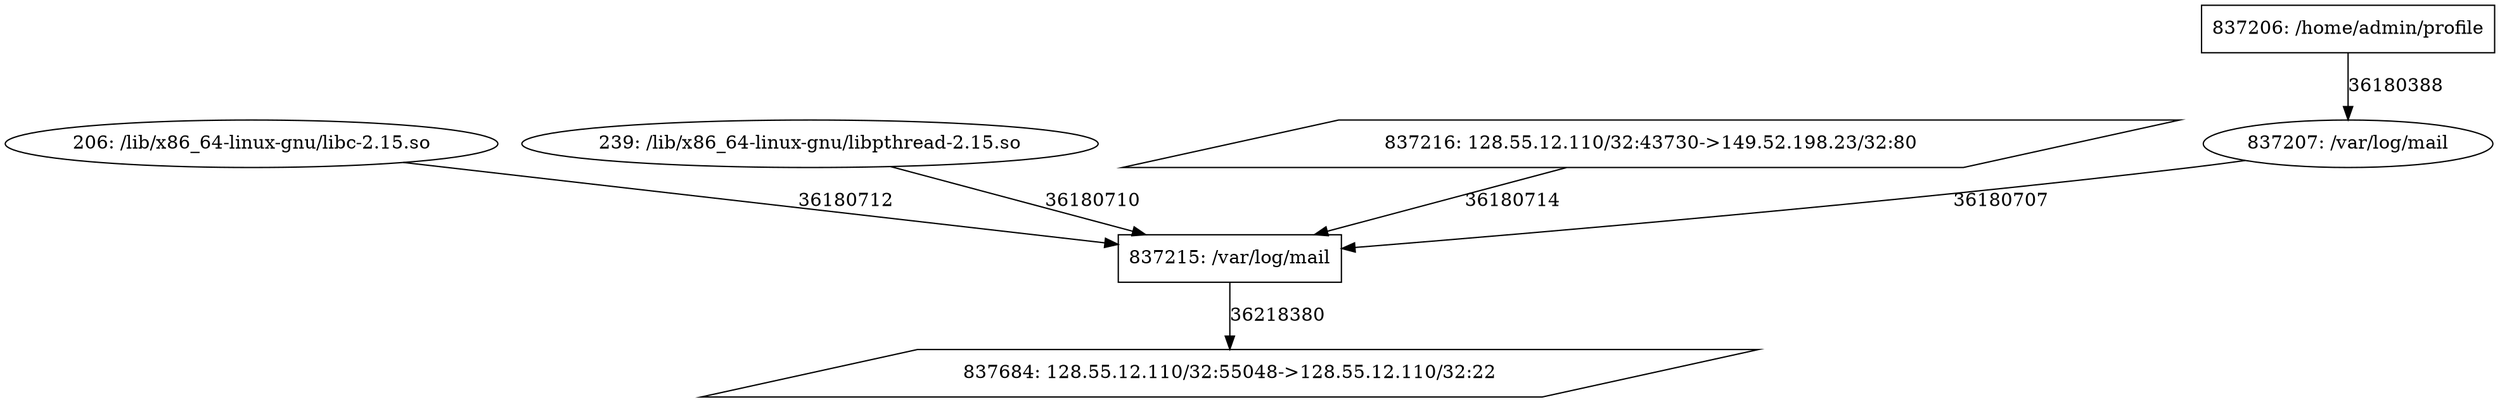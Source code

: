 digraph G {
  206 [ label="206: /lib/x86_64-linux-gnu/libc-2.15.so" shape="ellipse" ];
  837215 [ label="837215: /var/log/mail" shape="box" ];
  239 [ label="239: /lib/x86_64-linux-gnu/libpthread-2.15.so" shape="ellipse" ];
  837216 [ label="837216: 128.55.12.110/32:43730->149.52.198.23/32:80" shape="parallelogram" ];
  837207 [ label="837207: /var/log/mail" shape="ellipse" ];
  837206 [ label="837206: /home/admin/profile" shape="box" ];
  837684 [ label="837684: 128.55.12.110/32:55048->128.55.12.110/32:22" shape="parallelogram" ];
  206 -> 837215 [ label="36180712" ];
  239 -> 837215 [ label="36180710" ];
  837216 -> 837215 [ label="36180714" ];
  837207 -> 837215 [ label="36180707" ];
  837206 -> 837207 [ label="36180388" ];
  837215 -> 837684 [ label="36218380" ];
}
